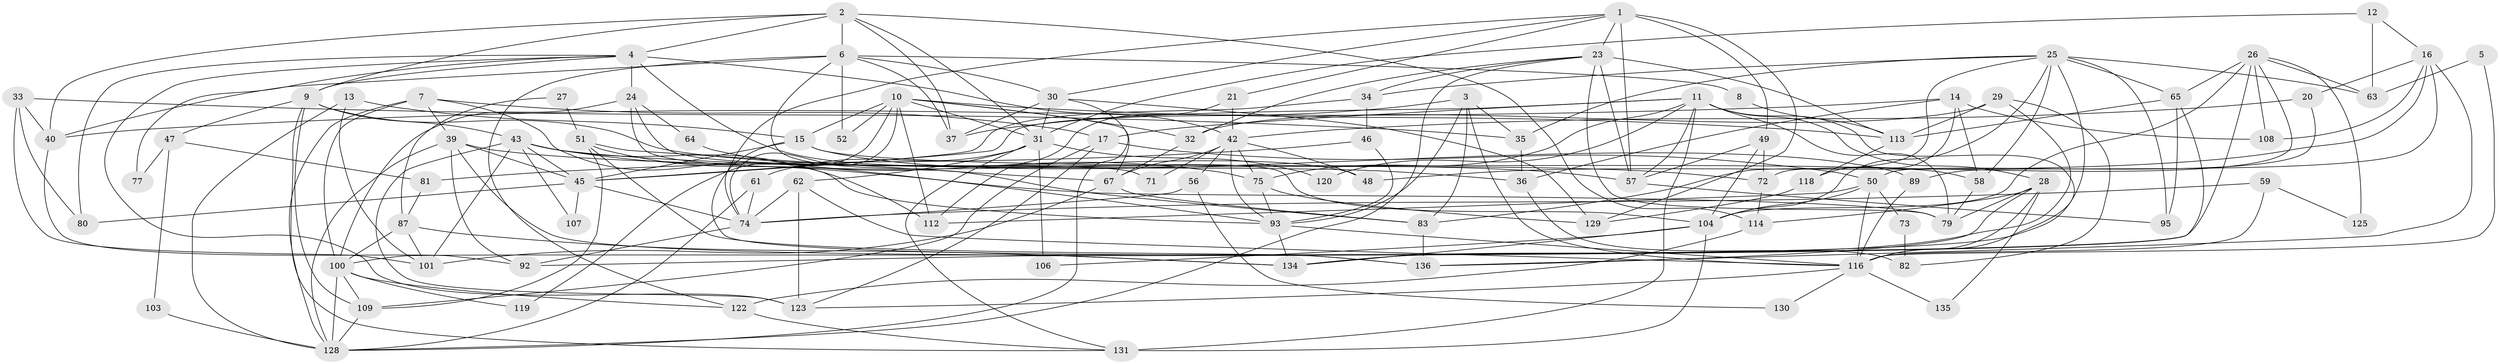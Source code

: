 // original degree distribution, {4: 0.2708333333333333, 3: 0.20833333333333334, 5: 0.19444444444444445, 2: 0.18055555555555555, 6: 0.0763888888888889, 7: 0.05555555555555555, 8: 0.013888888888888888}
// Generated by graph-tools (version 1.1) at 2025/11/02/27/25 16:11:20]
// undirected, 97 vertices, 231 edges
graph export_dot {
graph [start="1"]
  node [color=gray90,style=filled];
  1 [super="+18"];
  2 [super="+70"];
  3 [super="+97"];
  4 [super="+96"];
  5;
  6 [super="+19"];
  7 [super="+41"];
  8;
  9 [super="+99"];
  10 [super="+44"];
  11 [super="+78"];
  12 [super="+22"];
  13;
  14 [super="+84"];
  15 [super="+68"];
  16 [super="+38"];
  17 [super="+55"];
  20;
  21;
  23 [super="+98"];
  24;
  25 [super="+66"];
  26 [super="+127"];
  27;
  28 [super="+141"];
  29;
  30 [super="+85"];
  31 [super="+60"];
  32;
  33 [super="+117"];
  34;
  35 [super="+90"];
  36;
  37;
  39 [super="+54"];
  40 [super="+121"];
  42 [super="+138"];
  43 [super="+76"];
  45 [super="+53"];
  46;
  47;
  48;
  49;
  50 [super="+142"];
  51 [super="+110"];
  52;
  56;
  57 [super="+69"];
  58;
  59;
  61;
  62;
  63;
  64;
  65 [super="+105"];
  67;
  71;
  72 [super="+126"];
  73;
  74 [super="+88"];
  75;
  77;
  79 [super="+140"];
  80 [super="+86"];
  81;
  82;
  83 [super="+91"];
  87 [super="+94"];
  89;
  92;
  93 [super="+102"];
  95;
  100 [super="+137"];
  101 [super="+124"];
  103;
  104 [super="+115"];
  106;
  107;
  108;
  109 [super="+111"];
  112;
  113;
  114;
  116 [super="+132"];
  118;
  119;
  120;
  122;
  123 [super="+133"];
  125;
  128 [super="+143"];
  129 [super="+144"];
  130;
  131;
  134 [super="+139"];
  135;
  136;
  1 -- 57 [weight=2];
  1 -- 129;
  1 -- 74;
  1 -- 49;
  1 -- 21;
  1 -- 23;
  1 -- 30;
  2 -- 114;
  2 -- 4;
  2 -- 31;
  2 -- 37;
  2 -- 6;
  2 -- 40;
  2 -- 9;
  3 -- 37;
  3 -- 116;
  3 -- 35;
  3 -- 93;
  3 -- 83;
  4 -- 48;
  4 -- 80;
  4 -- 24;
  4 -- 77;
  4 -- 123;
  4 -- 42 [weight=2];
  4 -- 9;
  5 -- 116;
  5 -- 63;
  6 -- 52;
  6 -- 122;
  6 -- 37;
  6 -- 8;
  6 -- 104;
  6 -- 30;
  6 -- 40;
  7 -- 39;
  7 -- 112;
  7 -- 17;
  7 -- 128;
  7 -- 100 [weight=2];
  8 -- 113;
  9 -- 36;
  9 -- 43;
  9 -- 109;
  9 -- 131;
  9 -- 47;
  10 -- 67;
  10 -- 32;
  10 -- 52;
  10 -- 74;
  10 -- 113;
  10 -- 119;
  10 -- 112;
  10 -- 31;
  10 -- 15;
  11 -- 45;
  11 -- 75;
  11 -- 120;
  11 -- 131;
  11 -- 17;
  11 -- 28;
  11 -- 79;
  11 -- 116;
  11 -- 57;
  12 -- 63;
  12 -- 31;
  12 -- 16;
  13 -- 128;
  13 -- 15;
  13 -- 101;
  14 -- 36;
  14 -- 118;
  14 -- 58;
  14 -- 108;
  14 -- 40;
  15 -- 89;
  15 -- 45;
  15 -- 136;
  15 -- 58;
  16 -- 136;
  16 -- 48 [weight=2];
  16 -- 20;
  16 -- 89 [weight=2];
  16 -- 108;
  17 -- 123;
  17 -- 109;
  17 -- 50;
  20 -- 42;
  20 -- 50;
  21 -- 112;
  21 -- 42;
  23 -- 128;
  23 -- 113;
  23 -- 32;
  23 -- 34;
  23 -- 57;
  23 -- 79;
  24 -- 64;
  24 -- 71;
  24 -- 83;
  24 -- 100;
  25 -- 63;
  25 -- 83;
  25 -- 95;
  25 -- 134;
  25 -- 104;
  25 -- 65;
  25 -- 34;
  25 -- 35;
  25 -- 58;
  26 -- 100;
  26 -- 125;
  26 -- 104;
  26 -- 108;
  26 -- 63;
  26 -- 65;
  26 -- 72;
  27 -- 51;
  27 -- 87;
  28 -- 136;
  28 -- 79;
  28 -- 135;
  28 -- 114;
  28 -- 116;
  29 -- 113;
  29 -- 32;
  29 -- 82;
  29 -- 134;
  30 -- 128;
  30 -- 129;
  30 -- 37;
  30 -- 31;
  31 -- 131;
  31 -- 62;
  31 -- 106;
  31 -- 120;
  31 -- 61;
  32 -- 67;
  33 -- 101;
  33 -- 35;
  33 -- 80;
  33 -- 40;
  34 -- 45;
  34 -- 46;
  35 -- 36;
  36 -- 82;
  39 -- 128;
  39 -- 134;
  39 -- 57;
  39 -- 92;
  39 -- 45;
  40 -- 92;
  42 -- 67;
  42 -- 48;
  42 -- 56;
  42 -- 75;
  42 -- 93;
  42 -- 71;
  43 -- 79 [weight=2];
  43 -- 107;
  43 -- 72;
  43 -- 123;
  43 -- 45;
  43 -- 101;
  43 -- 93;
  45 -- 107;
  45 -- 74;
  45 -- 80;
  46 -- 81;
  46 -- 93;
  47 -- 81;
  47 -- 77;
  47 -- 103;
  49 -- 57;
  49 -- 104;
  49 -- 72;
  50 -- 104;
  50 -- 112;
  50 -- 73;
  50 -- 116;
  51 -- 136;
  51 -- 67;
  51 -- 93;
  51 -- 109;
  56 -- 130;
  56 -- 74;
  57 -- 95;
  58 -- 79;
  59 -- 74;
  59 -- 125;
  59 -- 116;
  61 -- 128;
  61 -- 74;
  62 -- 123;
  62 -- 116;
  62 -- 74;
  64 -- 75;
  65 -- 95;
  65 -- 113;
  65 -- 92;
  67 -- 101;
  67 -- 83;
  72 -- 114;
  73 -- 82;
  74 -- 92;
  75 -- 93;
  75 -- 129;
  81 -- 87;
  83 -- 136;
  87 -- 101;
  87 -- 134;
  87 -- 100;
  89 -- 116;
  93 -- 134;
  93 -- 116;
  100 -- 109;
  100 -- 128;
  100 -- 119;
  100 -- 122;
  103 -- 128;
  104 -- 131;
  104 -- 106;
  104 -- 134;
  109 -- 128;
  113 -- 118;
  114 -- 122;
  116 -- 130;
  116 -- 123;
  116 -- 135;
  118 -- 129;
  122 -- 131;
}
